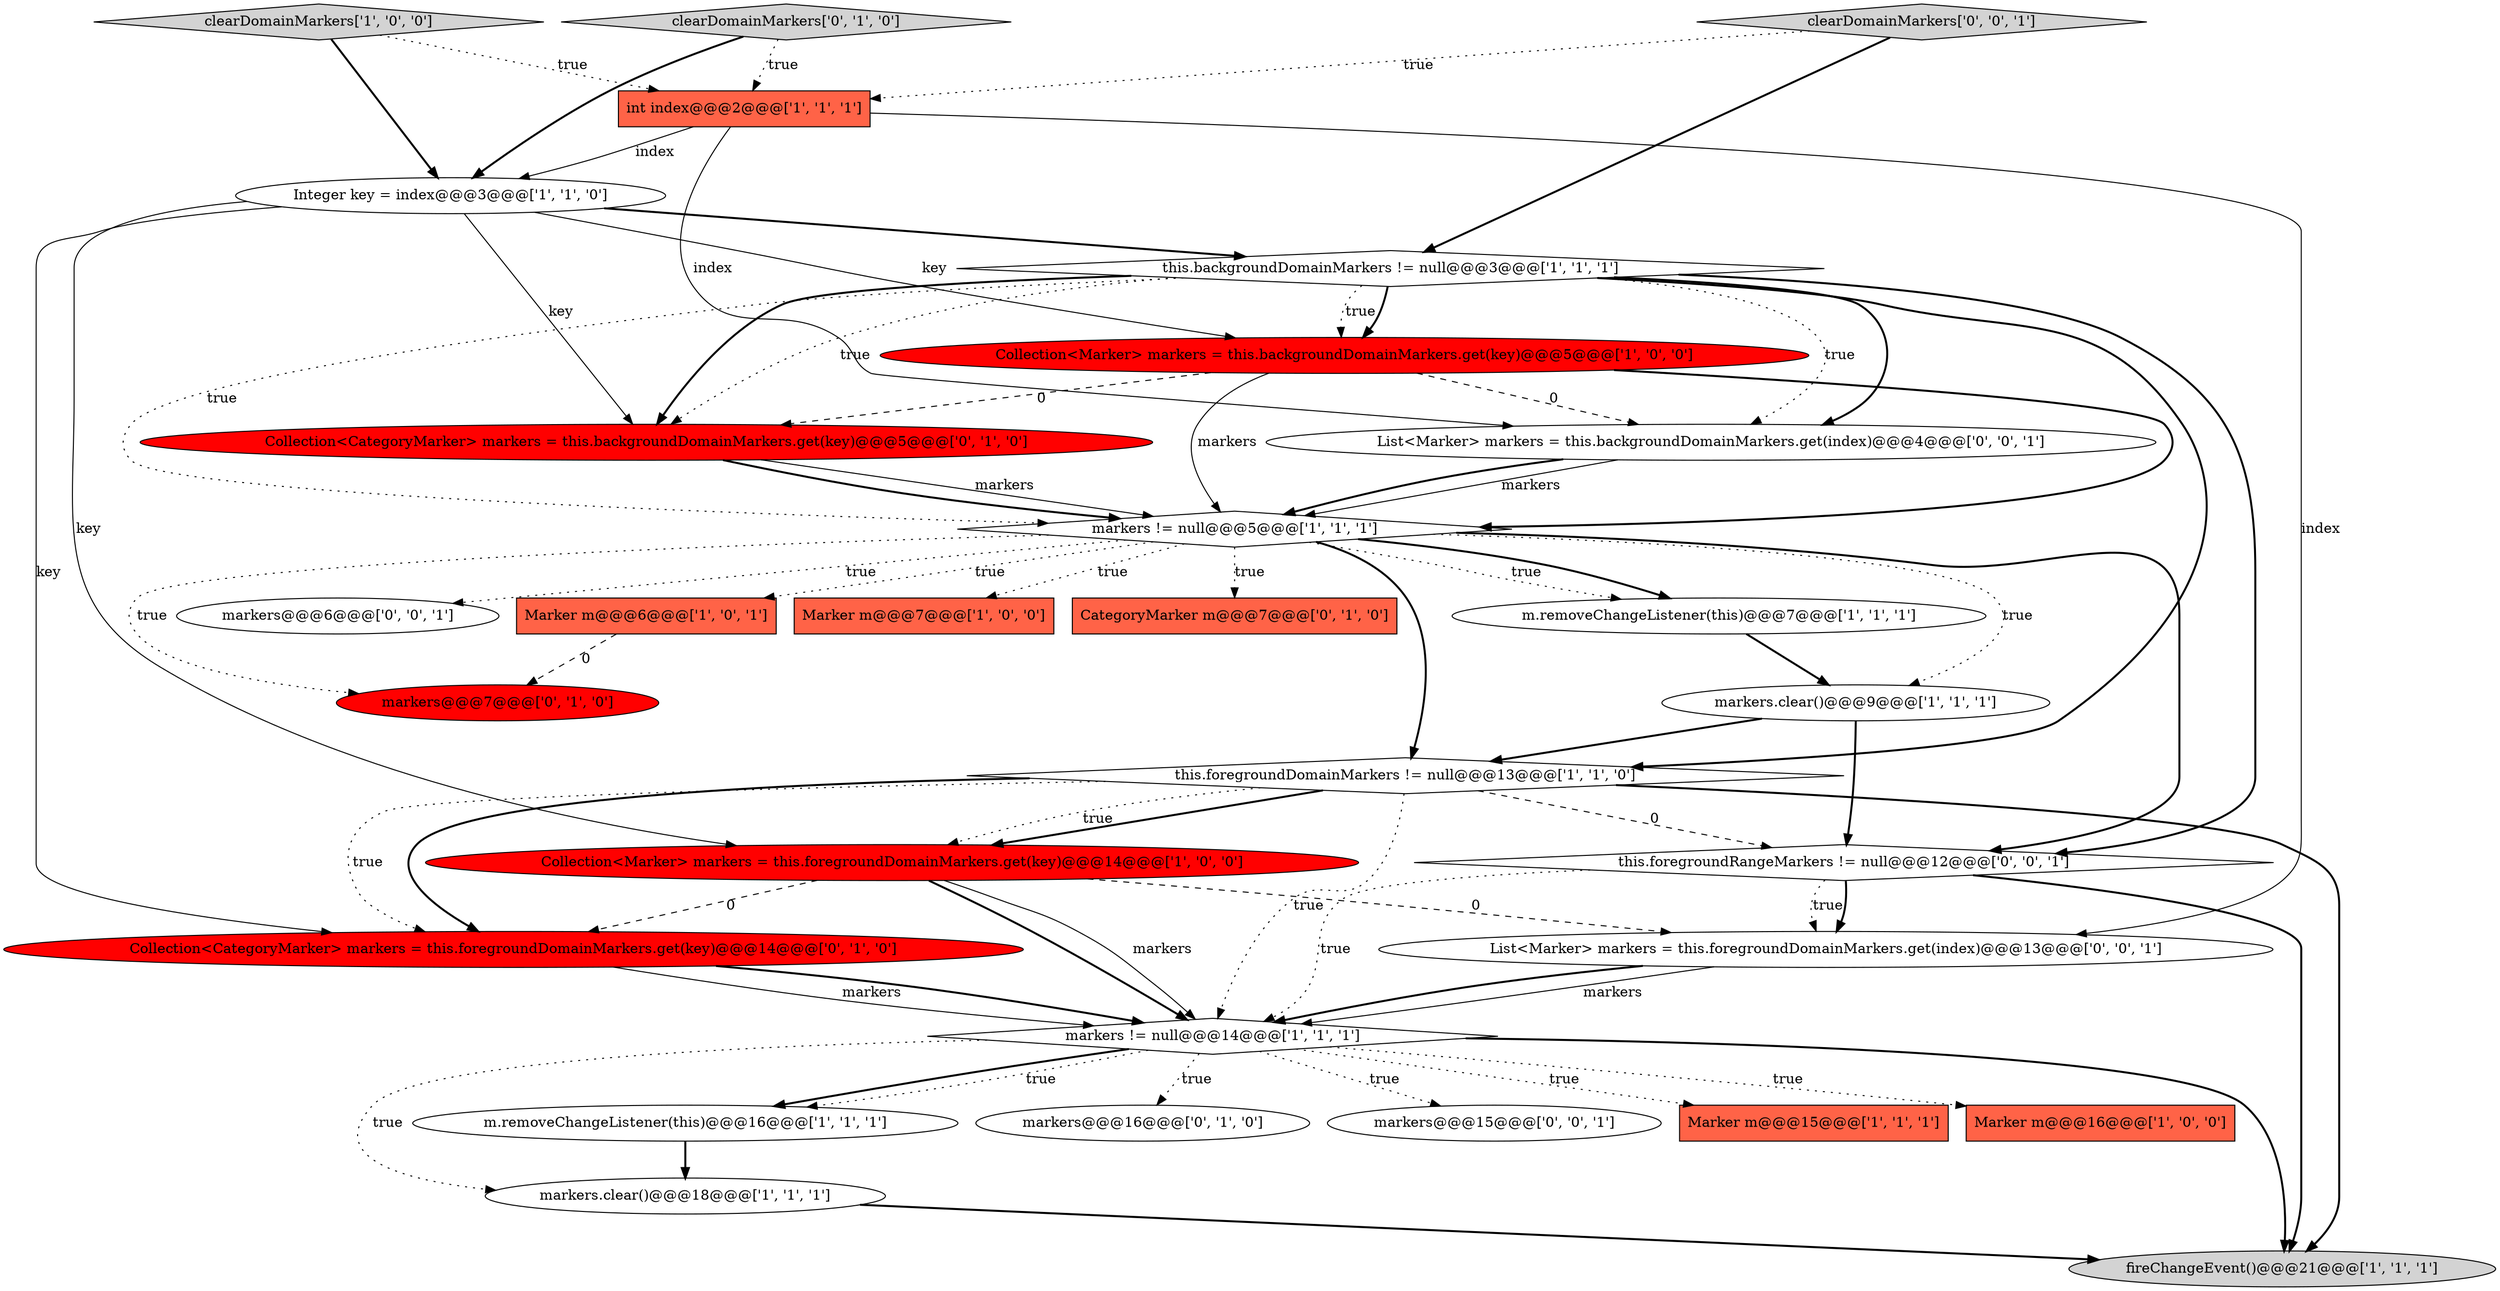 digraph {
13 [style = filled, label = "Integer key = index@@@3@@@['1', '1', '0']", fillcolor = white, shape = ellipse image = "AAA0AAABBB1BBB"];
23 [style = filled, label = "Collection<CategoryMarker> markers = this.backgroundDomainMarkers.get(key)@@@5@@@['0', '1', '0']", fillcolor = red, shape = ellipse image = "AAA1AAABBB2BBB"];
12 [style = filled, label = "Marker m@@@16@@@['1', '0', '0']", fillcolor = tomato, shape = box image = "AAA0AAABBB1BBB"];
25 [style = filled, label = "List<Marker> markers = this.backgroundDomainMarkers.get(index)@@@4@@@['0', '0', '1']", fillcolor = white, shape = ellipse image = "AAA0AAABBB3BBB"];
28 [style = filled, label = "markers@@@6@@@['0', '0', '1']", fillcolor = white, shape = ellipse image = "AAA0AAABBB3BBB"];
26 [style = filled, label = "List<Marker> markers = this.foregroundDomainMarkers.get(index)@@@13@@@['0', '0', '1']", fillcolor = white, shape = ellipse image = "AAA0AAABBB3BBB"];
4 [style = filled, label = "int index@@@2@@@['1', '1', '1']", fillcolor = tomato, shape = box image = "AAA0AAABBB1BBB"];
24 [style = filled, label = "clearDomainMarkers['0', '0', '1']", fillcolor = lightgray, shape = diamond image = "AAA0AAABBB3BBB"];
9 [style = filled, label = "Collection<Marker> markers = this.backgroundDomainMarkers.get(key)@@@5@@@['1', '0', '0']", fillcolor = red, shape = ellipse image = "AAA1AAABBB1BBB"];
11 [style = filled, label = "markers.clear()@@@9@@@['1', '1', '1']", fillcolor = white, shape = ellipse image = "AAA0AAABBB1BBB"];
22 [style = filled, label = "Collection<CategoryMarker> markers = this.foregroundDomainMarkers.get(key)@@@14@@@['0', '1', '0']", fillcolor = red, shape = ellipse image = "AAA1AAABBB2BBB"];
0 [style = filled, label = "this.foregroundDomainMarkers != null@@@13@@@['1', '1', '0']", fillcolor = white, shape = diamond image = "AAA0AAABBB1BBB"];
1 [style = filled, label = "markers.clear()@@@18@@@['1', '1', '1']", fillcolor = white, shape = ellipse image = "AAA0AAABBB1BBB"];
2 [style = filled, label = "markers != null@@@5@@@['1', '1', '1']", fillcolor = white, shape = diamond image = "AAA0AAABBB1BBB"];
14 [style = filled, label = "Collection<Marker> markers = this.foregroundDomainMarkers.get(key)@@@14@@@['1', '0', '0']", fillcolor = red, shape = ellipse image = "AAA1AAABBB1BBB"];
21 [style = filled, label = "markers@@@16@@@['0', '1', '0']", fillcolor = white, shape = ellipse image = "AAA0AAABBB2BBB"];
18 [style = filled, label = "clearDomainMarkers['0', '1', '0']", fillcolor = lightgray, shape = diamond image = "AAA0AAABBB2BBB"];
10 [style = filled, label = "Marker m@@@6@@@['1', '0', '1']", fillcolor = tomato, shape = box image = "AAA0AAABBB1BBB"];
7 [style = filled, label = "fireChangeEvent()@@@21@@@['1', '1', '1']", fillcolor = lightgray, shape = ellipse image = "AAA0AAABBB1BBB"];
6 [style = filled, label = "Marker m@@@7@@@['1', '0', '0']", fillcolor = tomato, shape = box image = "AAA0AAABBB1BBB"];
3 [style = filled, label = "markers != null@@@14@@@['1', '1', '1']", fillcolor = white, shape = diamond image = "AAA0AAABBB1BBB"];
5 [style = filled, label = "m.removeChangeListener(this)@@@16@@@['1', '1', '1']", fillcolor = white, shape = ellipse image = "AAA0AAABBB1BBB"];
29 [style = filled, label = "this.foregroundRangeMarkers != null@@@12@@@['0', '0', '1']", fillcolor = white, shape = diamond image = "AAA0AAABBB3BBB"];
17 [style = filled, label = "m.removeChangeListener(this)@@@7@@@['1', '1', '1']", fillcolor = white, shape = ellipse image = "AAA0AAABBB1BBB"];
27 [style = filled, label = "markers@@@15@@@['0', '0', '1']", fillcolor = white, shape = ellipse image = "AAA0AAABBB3BBB"];
20 [style = filled, label = "markers@@@7@@@['0', '1', '0']", fillcolor = red, shape = ellipse image = "AAA1AAABBB2BBB"];
16 [style = filled, label = "this.backgroundDomainMarkers != null@@@3@@@['1', '1', '1']", fillcolor = white, shape = diamond image = "AAA0AAABBB1BBB"];
19 [style = filled, label = "CategoryMarker m@@@7@@@['0', '1', '0']", fillcolor = tomato, shape = box image = "AAA0AAABBB2BBB"];
15 [style = filled, label = "Marker m@@@15@@@['1', '1', '1']", fillcolor = tomato, shape = box image = "AAA0AAABBB1BBB"];
8 [style = filled, label = "clearDomainMarkers['1', '0', '0']", fillcolor = lightgray, shape = diamond image = "AAA0AAABBB1BBB"];
2->17 [style = bold, label=""];
2->20 [style = dotted, label="true"];
14->3 [style = bold, label=""];
22->3 [style = solid, label="markers"];
23->2 [style = solid, label="markers"];
26->3 [style = solid, label="markers"];
16->0 [style = bold, label=""];
16->9 [style = dotted, label="true"];
25->2 [style = solid, label="markers"];
16->2 [style = dotted, label="true"];
13->14 [style = solid, label="key"];
9->2 [style = bold, label=""];
26->3 [style = bold, label=""];
24->4 [style = dotted, label="true"];
16->29 [style = bold, label=""];
2->17 [style = dotted, label="true"];
11->29 [style = bold, label=""];
14->22 [style = dashed, label="0"];
16->25 [style = bold, label=""];
4->13 [style = solid, label="index"];
13->9 [style = solid, label="key"];
16->23 [style = bold, label=""];
8->13 [style = bold, label=""];
14->3 [style = solid, label="markers"];
29->26 [style = dotted, label="true"];
2->28 [style = dotted, label="true"];
1->7 [style = bold, label=""];
16->23 [style = dotted, label="true"];
13->16 [style = bold, label=""];
25->2 [style = bold, label=""];
8->4 [style = dotted, label="true"];
9->23 [style = dashed, label="0"];
14->26 [style = dashed, label="0"];
0->22 [style = dotted, label="true"];
0->7 [style = bold, label=""];
29->26 [style = bold, label=""];
13->22 [style = solid, label="key"];
2->11 [style = dotted, label="true"];
22->3 [style = bold, label=""];
3->27 [style = dotted, label="true"];
24->16 [style = bold, label=""];
5->1 [style = bold, label=""];
0->14 [style = bold, label=""];
2->0 [style = bold, label=""];
11->0 [style = bold, label=""];
3->5 [style = bold, label=""];
3->5 [style = dotted, label="true"];
3->7 [style = bold, label=""];
4->25 [style = solid, label="index"];
2->6 [style = dotted, label="true"];
3->21 [style = dotted, label="true"];
3->12 [style = dotted, label="true"];
0->22 [style = bold, label=""];
9->2 [style = solid, label="markers"];
3->15 [style = dotted, label="true"];
9->25 [style = dashed, label="0"];
0->29 [style = dashed, label="0"];
18->13 [style = bold, label=""];
29->7 [style = bold, label=""];
10->20 [style = dashed, label="0"];
0->14 [style = dotted, label="true"];
23->2 [style = bold, label=""];
0->3 [style = dotted, label="true"];
18->4 [style = dotted, label="true"];
16->25 [style = dotted, label="true"];
2->29 [style = bold, label=""];
3->1 [style = dotted, label="true"];
29->3 [style = dotted, label="true"];
16->9 [style = bold, label=""];
4->26 [style = solid, label="index"];
13->23 [style = solid, label="key"];
2->19 [style = dotted, label="true"];
2->10 [style = dotted, label="true"];
17->11 [style = bold, label=""];
}

